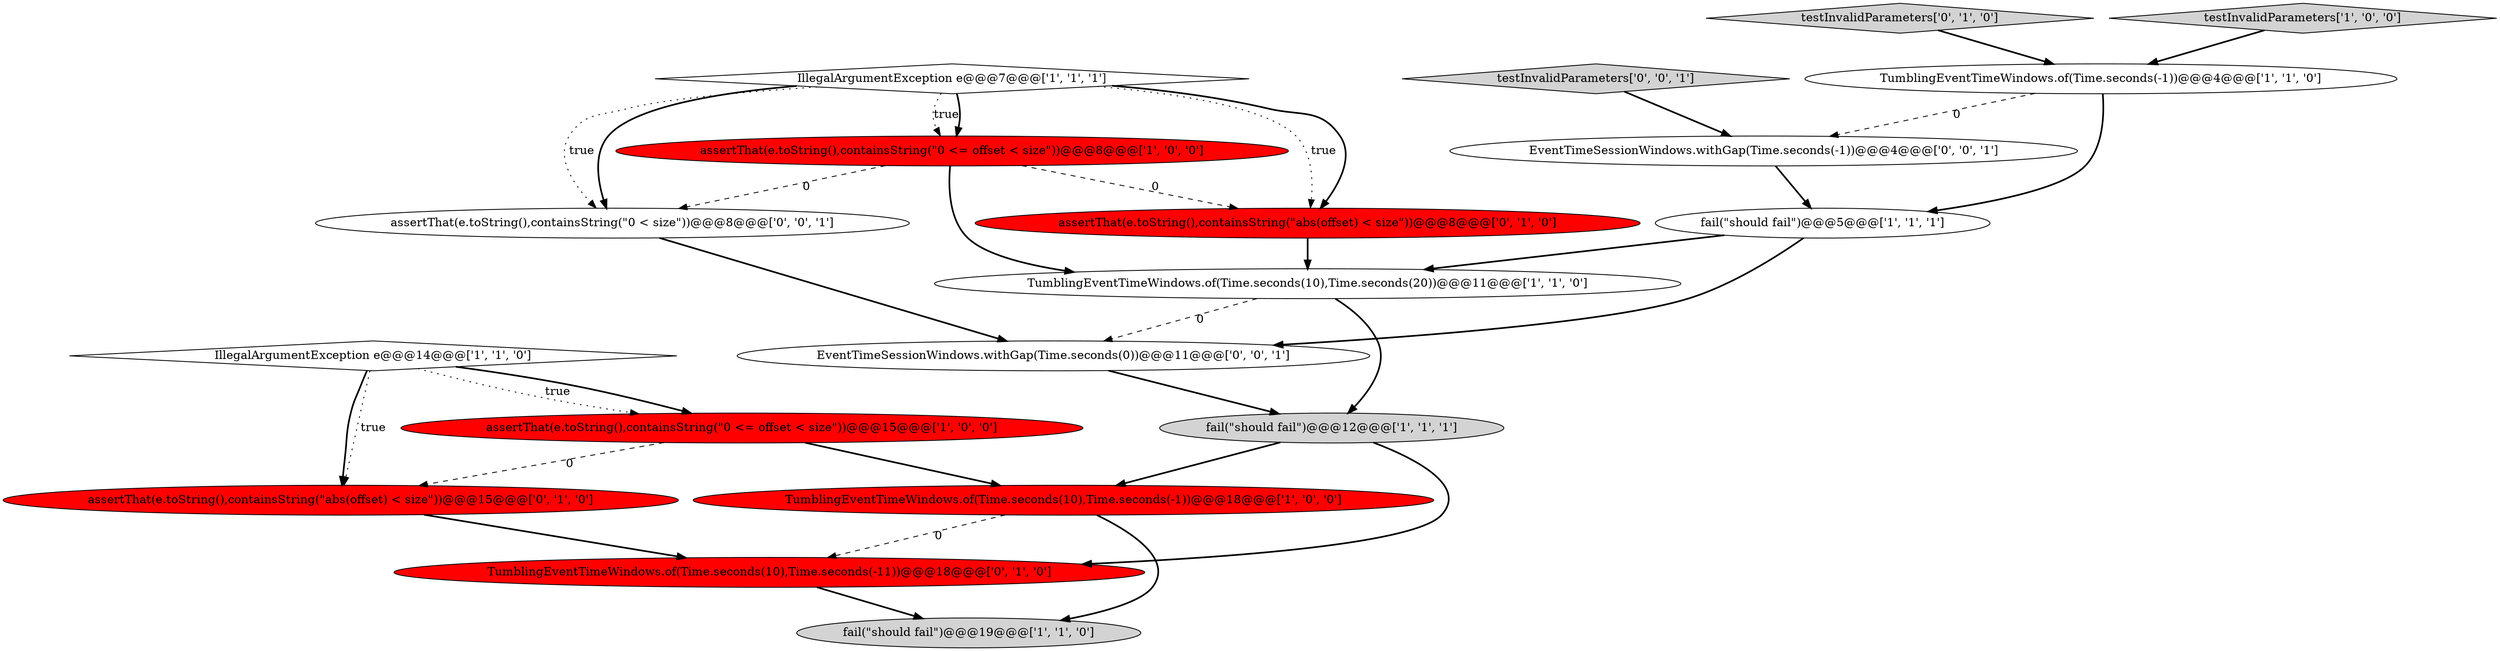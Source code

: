 digraph {
1 [style = filled, label = "fail(\"should fail\")@@@12@@@['1', '1', '1']", fillcolor = lightgray, shape = ellipse image = "AAA0AAABBB1BBB"];
5 [style = filled, label = "TumblingEventTimeWindows.of(Time.seconds(10),Time.seconds(20))@@@11@@@['1', '1', '0']", fillcolor = white, shape = ellipse image = "AAA0AAABBB1BBB"];
7 [style = filled, label = "assertThat(e.toString(),containsString(\"0 <= offset < size\"))@@@8@@@['1', '0', '0']", fillcolor = red, shape = ellipse image = "AAA1AAABBB1BBB"];
3 [style = filled, label = "TumblingEventTimeWindows.of(Time.seconds(10),Time.seconds(-1))@@@18@@@['1', '0', '0']", fillcolor = red, shape = ellipse image = "AAA1AAABBB1BBB"];
11 [style = filled, label = "testInvalidParameters['0', '1', '0']", fillcolor = lightgray, shape = diamond image = "AAA0AAABBB2BBB"];
13 [style = filled, label = "assertThat(e.toString(),containsString(\"abs(offset) < size\"))@@@8@@@['0', '1', '0']", fillcolor = red, shape = ellipse image = "AAA1AAABBB2BBB"];
12 [style = filled, label = "assertThat(e.toString(),containsString(\"abs(offset) < size\"))@@@15@@@['0', '1', '0']", fillcolor = red, shape = ellipse image = "AAA1AAABBB2BBB"];
17 [style = filled, label = "EventTimeSessionWindows.withGap(Time.seconds(0))@@@11@@@['0', '0', '1']", fillcolor = white, shape = ellipse image = "AAA0AAABBB3BBB"];
0 [style = filled, label = "fail(\"should fail\")@@@19@@@['1', '1', '0']", fillcolor = lightgray, shape = ellipse image = "AAA0AAABBB1BBB"];
4 [style = filled, label = "TumblingEventTimeWindows.of(Time.seconds(-1))@@@4@@@['1', '1', '0']", fillcolor = white, shape = ellipse image = "AAA0AAABBB1BBB"];
6 [style = filled, label = "IllegalArgumentException e@@@7@@@['1', '1', '1']", fillcolor = white, shape = diamond image = "AAA0AAABBB1BBB"];
9 [style = filled, label = "assertThat(e.toString(),containsString(\"0 <= offset < size\"))@@@15@@@['1', '0', '0']", fillcolor = red, shape = ellipse image = "AAA1AAABBB1BBB"];
14 [style = filled, label = "TumblingEventTimeWindows.of(Time.seconds(10),Time.seconds(-11))@@@18@@@['0', '1', '0']", fillcolor = red, shape = ellipse image = "AAA1AAABBB2BBB"];
15 [style = filled, label = "testInvalidParameters['0', '0', '1']", fillcolor = lightgray, shape = diamond image = "AAA0AAABBB3BBB"];
16 [style = filled, label = "EventTimeSessionWindows.withGap(Time.seconds(-1))@@@4@@@['0', '0', '1']", fillcolor = white, shape = ellipse image = "AAA0AAABBB3BBB"];
18 [style = filled, label = "assertThat(e.toString(),containsString(\"0 < size\"))@@@8@@@['0', '0', '1']", fillcolor = white, shape = ellipse image = "AAA0AAABBB3BBB"];
10 [style = filled, label = "testInvalidParameters['1', '0', '0']", fillcolor = lightgray, shape = diamond image = "AAA0AAABBB1BBB"];
2 [style = filled, label = "fail(\"should fail\")@@@5@@@['1', '1', '1']", fillcolor = white, shape = ellipse image = "AAA0AAABBB1BBB"];
8 [style = filled, label = "IllegalArgumentException e@@@14@@@['1', '1', '0']", fillcolor = white, shape = diamond image = "AAA0AAABBB1BBB"];
2->17 [style = bold, label=""];
4->16 [style = dashed, label="0"];
7->18 [style = dashed, label="0"];
17->1 [style = bold, label=""];
6->18 [style = bold, label=""];
6->13 [style = dotted, label="true"];
11->4 [style = bold, label=""];
1->3 [style = bold, label=""];
18->17 [style = bold, label=""];
4->2 [style = bold, label=""];
16->2 [style = bold, label=""];
15->16 [style = bold, label=""];
3->0 [style = bold, label=""];
5->1 [style = bold, label=""];
7->5 [style = bold, label=""];
6->18 [style = dotted, label="true"];
8->12 [style = dotted, label="true"];
5->17 [style = dashed, label="0"];
14->0 [style = bold, label=""];
6->13 [style = bold, label=""];
12->14 [style = bold, label=""];
8->9 [style = bold, label=""];
7->13 [style = dashed, label="0"];
13->5 [style = bold, label=""];
10->4 [style = bold, label=""];
6->7 [style = dotted, label="true"];
9->3 [style = bold, label=""];
1->14 [style = bold, label=""];
9->12 [style = dashed, label="0"];
8->9 [style = dotted, label="true"];
3->14 [style = dashed, label="0"];
6->7 [style = bold, label=""];
8->12 [style = bold, label=""];
2->5 [style = bold, label=""];
}
